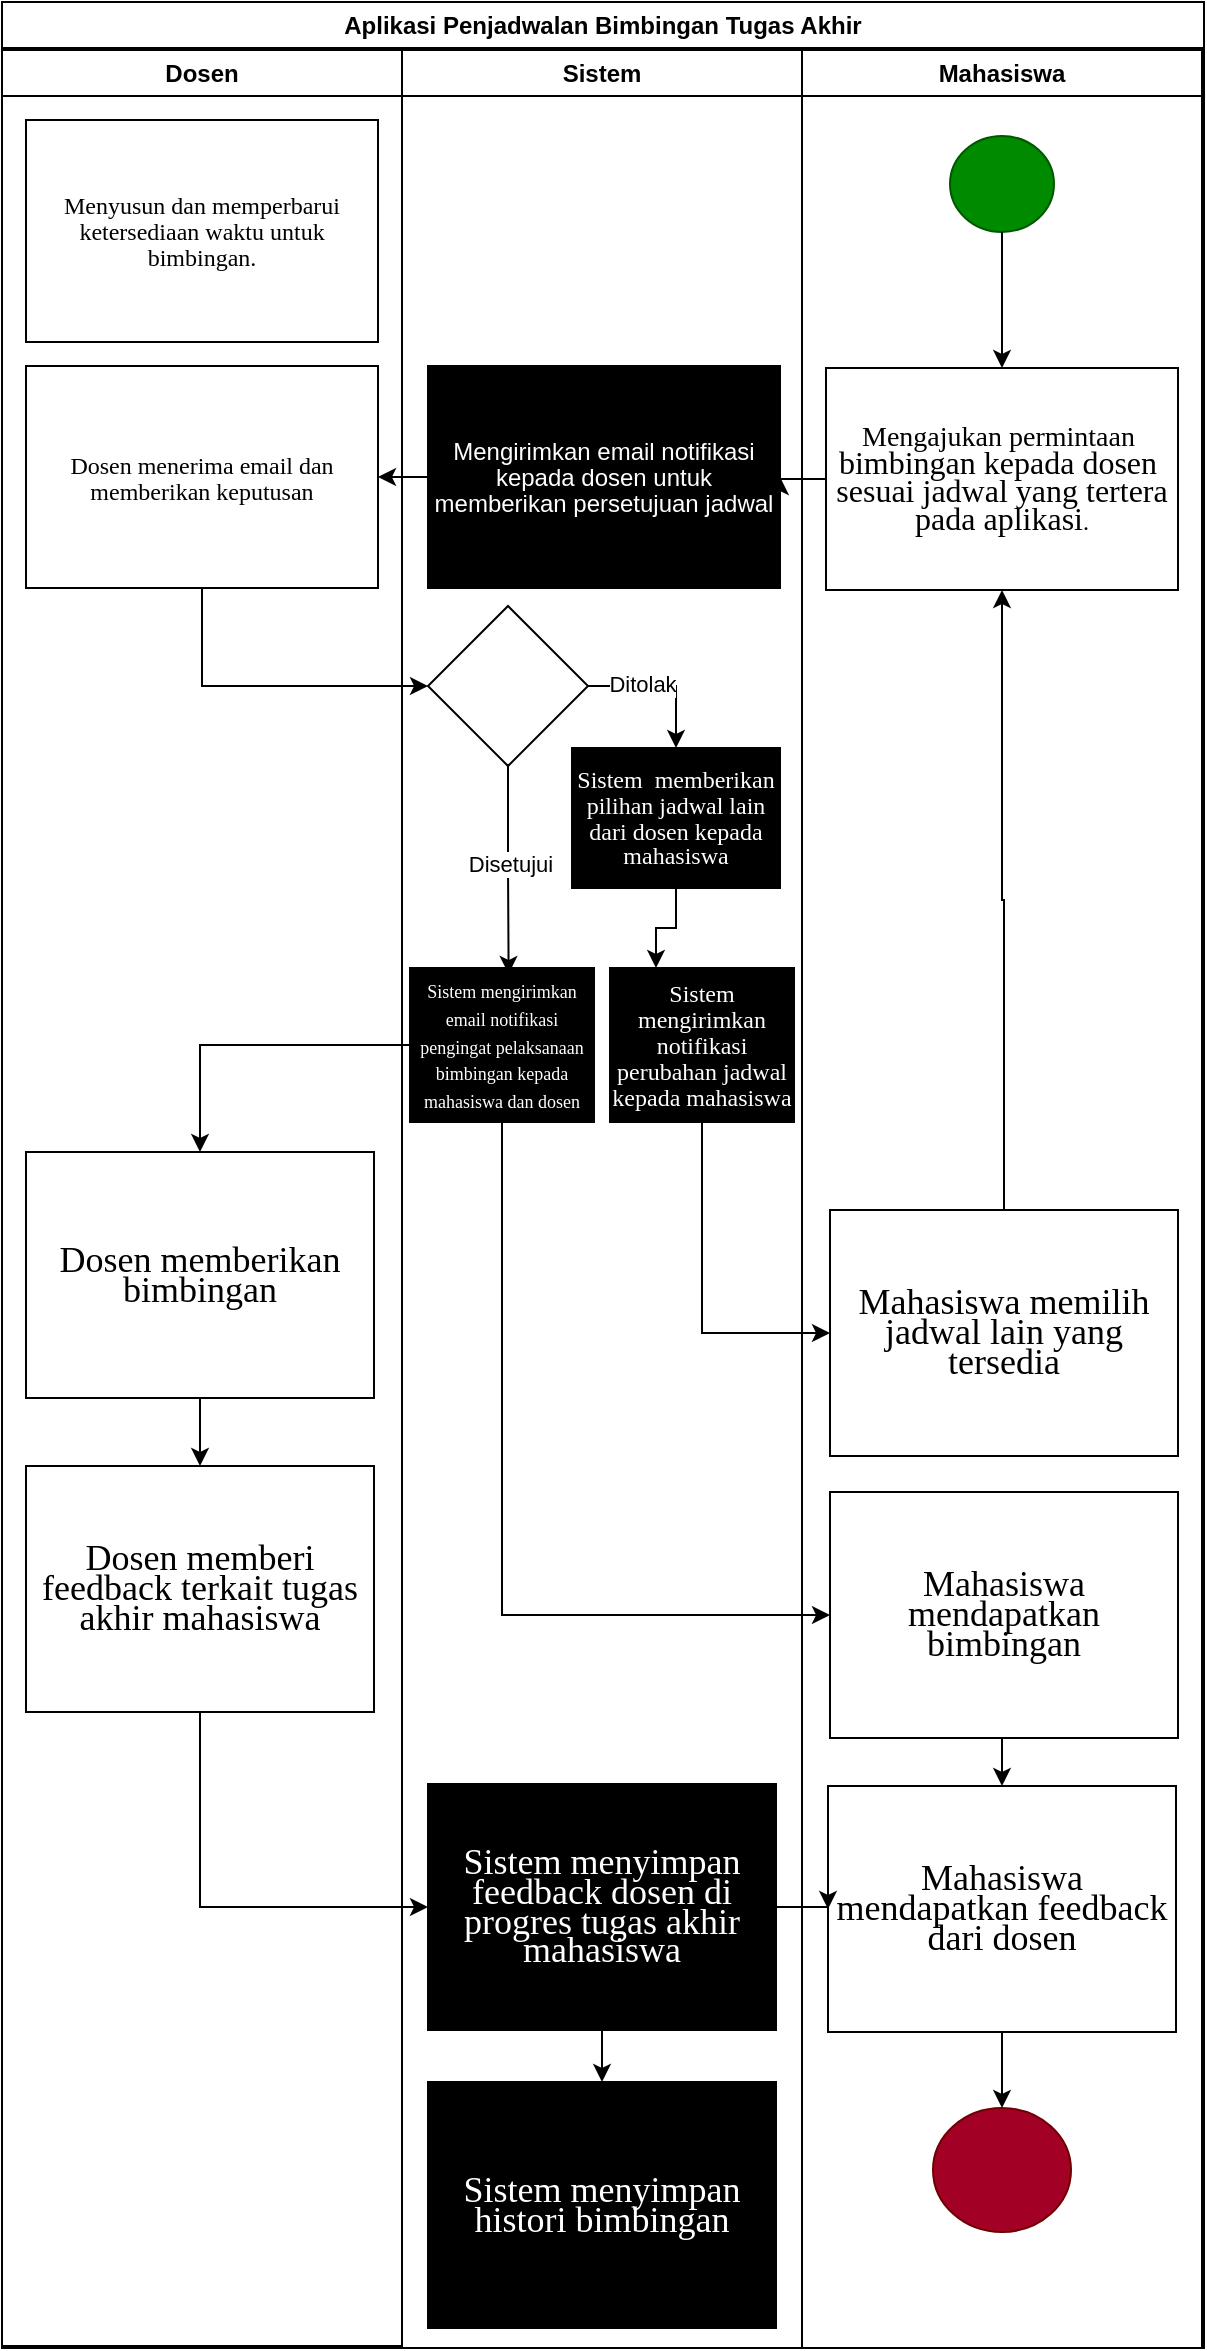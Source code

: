 <mxfile version="24.7.8">
  <diagram id="prtHgNgQTEPvFCAcTncT" name="Page-1">
    <mxGraphModel dx="1360" dy="1773" grid="0" gridSize="10" guides="1" tooltips="1" connect="1" arrows="1" fold="1" page="0" pageScale="1" pageWidth="827" pageHeight="1169" math="0" shadow="0">
      <root>
        <mxCell id="0" />
        <mxCell id="1" parent="0" />
        <mxCell id="b7-il8zMs1ij2m2UJ_VE-8" value="&lt;span style=&quot;text-wrap: nowrap;&quot;&gt;Aplikasi Penjadwalan Bimbingan Tugas Akhir&lt;/span&gt;" style="swimlane;whiteSpace=wrap;html=1;" parent="1" vertex="1">
          <mxGeometry x="-112" y="-814" width="601" height="1173" as="geometry" />
        </mxCell>
        <mxCell id="b7-il8zMs1ij2m2UJ_VE-3" value="Dosen" style="swimlane;whiteSpace=wrap;html=1;" parent="b7-il8zMs1ij2m2UJ_VE-8" vertex="1">
          <mxGeometry y="24" width="200" height="1148" as="geometry" />
        </mxCell>
        <mxCell id="b7-il8zMs1ij2m2UJ_VE-12" value="&lt;div style=&quot;line-height: 108%;&quot;&gt;&lt;span style=&quot;font-family: &amp;quot;Times New Roman&amp;quot;, serif; white-space-collapse: preserve;&quot;&gt;&lt;font style=&quot;font-size: 12px;&quot;&gt;Dosen menerima email dan memberikan keputusan&lt;/font&gt;&lt;/span&gt;&lt;br&gt;&lt;/div&gt;" style="rounded=0;whiteSpace=wrap;html=1;fontFamily=Helvetica;fontSize=12;fontColor=#000000;align=center;" parent="b7-il8zMs1ij2m2UJ_VE-3" vertex="1">
          <mxGeometry x="12" y="158" width="176" height="111" as="geometry" />
        </mxCell>
        <mxCell id="XS0kr6gy-76qUta0voJM-18" style="edgeStyle=orthogonalEdgeStyle;rounded=0;orthogonalLoop=1;jettySize=auto;html=1;exitX=0.5;exitY=1;exitDx=0;exitDy=0;entryX=0.5;entryY=0;entryDx=0;entryDy=0;" parent="b7-il8zMs1ij2m2UJ_VE-3" source="b7-il8zMs1ij2m2UJ_VE-18" target="b7-il8zMs1ij2m2UJ_VE-19" edge="1">
          <mxGeometry relative="1" as="geometry" />
        </mxCell>
        <mxCell id="b7-il8zMs1ij2m2UJ_VE-18" value="&lt;div style=&quot;line-height: 108%;&quot;&gt;&lt;span style=&quot;font-family: &amp;quot;Times New Roman&amp;quot;, serif; text-align: justify; white-space-collapse: preserve;&quot;&gt;&lt;font style=&quot;font-size: 18px;&quot;&gt;Dosen memberikan bimbingan&lt;/font&gt;&lt;/span&gt;&lt;br&gt;&lt;/div&gt;" style="rounded=0;whiteSpace=wrap;html=1;fontFamily=Helvetica;fontSize=12;fontColor=#000000;align=center;" parent="b7-il8zMs1ij2m2UJ_VE-3" vertex="1">
          <mxGeometry x="12" y="551" width="174" height="123" as="geometry" />
        </mxCell>
        <mxCell id="b7-il8zMs1ij2m2UJ_VE-19" value="&lt;div style=&quot;line-height: 108%;&quot;&gt;&lt;span style=&quot;font-family: &amp;quot;Times New Roman&amp;quot;, serif; text-align: justify; white-space-collapse: preserve;&quot;&gt;&lt;font style=&quot;font-size: 18px;&quot;&gt;Dosen memberi feedback terkait tugas akhir mahasiswa&lt;/font&gt;&lt;/span&gt;&lt;br&gt;&lt;/div&gt;" style="rounded=0;whiteSpace=wrap;html=1;fontFamily=Helvetica;fontSize=12;fontColor=#000000;align=center;" parent="b7-il8zMs1ij2m2UJ_VE-3" vertex="1">
          <mxGeometry x="12" y="708" width="174" height="123" as="geometry" />
        </mxCell>
        <mxCell id="b7-il8zMs1ij2m2UJ_VE-26" value="&lt;div style=&quot;line-height: 108%;&quot;&gt;&lt;span style=&quot;font-family: &amp;quot;Times New Roman&amp;quot;, serif; text-align: justify; white-space-collapse: preserve;&quot;&gt;&lt;font style=&quot;font-size: 12px;&quot;&gt;Menyusun dan memperbarui ketersediaan waktu untuk bimbingan.&lt;/font&gt;&lt;/span&gt;&lt;br&gt;&lt;/div&gt;" style="rounded=0;whiteSpace=wrap;html=1;fontFamily=Helvetica;fontSize=12;fontColor=#000000;align=center;" parent="b7-il8zMs1ij2m2UJ_VE-3" vertex="1">
          <mxGeometry x="12" y="35" width="176" height="111" as="geometry" />
        </mxCell>
        <mxCell id="b7-il8zMs1ij2m2UJ_VE-6" value="Sistem" style="swimlane;whiteSpace=wrap;html=1;" parent="b7-il8zMs1ij2m2UJ_VE-8" vertex="1">
          <mxGeometry x="200" y="24" width="200" height="1149" as="geometry" />
        </mxCell>
        <mxCell id="b7-il8zMs1ij2m2UJ_VE-13" value="&lt;div style=&quot;line-height: 108%;&quot;&gt;&lt;font color=&quot;#ffffff&quot; style=&quot;font-size: 12px;&quot;&gt;Mengirimkan email notifikasi kepada dosen untuk memberikan persetujuan jadwal&lt;/font&gt;&lt;br&gt;&lt;/div&gt;" style="rounded=0;whiteSpace=wrap;html=1;fontFamily=Helvetica;fontSize=12;fontColor=#000000;align=center;fillColor=#000000;" parent="b7-il8zMs1ij2m2UJ_VE-6" vertex="1">
          <mxGeometry x="13" y="158" width="176" height="111" as="geometry" />
        </mxCell>
        <mxCell id="XS0kr6gy-76qUta0voJM-16" style="edgeStyle=orthogonalEdgeStyle;rounded=0;orthogonalLoop=1;jettySize=auto;html=1;exitX=0.5;exitY=1;exitDx=0;exitDy=0;entryX=0.25;entryY=0;entryDx=0;entryDy=0;" parent="b7-il8zMs1ij2m2UJ_VE-6" source="b7-il8zMs1ij2m2UJ_VE-15" target="b7-il8zMs1ij2m2UJ_VE-16" edge="1">
          <mxGeometry relative="1" as="geometry" />
        </mxCell>
        <mxCell id="b7-il8zMs1ij2m2UJ_VE-15" value="&lt;div style=&quot;line-height: 108%;&quot;&gt;&lt;span style=&quot;font-family: &amp;quot;Times New Roman&amp;quot;, serif; text-align: justify; white-space-collapse: preserve;&quot;&gt;&lt;font color=&quot;#ffffff&quot; style=&quot;font-size: 12px;&quot;&gt;Sistem  memberikan pilihan jadwal lain dari dosen kepada mahasiswa&lt;/font&gt;&lt;/span&gt;&lt;br&gt;&lt;/div&gt;" style="rounded=0;whiteSpace=wrap;html=1;fontFamily=Helvetica;fontSize=12;fontColor=#000000;align=center;fillColor=#000000;" parent="b7-il8zMs1ij2m2UJ_VE-6" vertex="1">
          <mxGeometry x="85" y="349" width="104" height="70" as="geometry" />
        </mxCell>
        <mxCell id="b7-il8zMs1ij2m2UJ_VE-16" value="&lt;div style=&quot;line-height: 108%;&quot;&gt;&lt;span style=&quot;font-family: &amp;quot;Times New Roman&amp;quot;, serif; text-align: justify; white-space-collapse: preserve;&quot;&gt;&lt;font color=&quot;#ffffff&quot; style=&quot;font-size: 12px;&quot;&gt;Sistem mengirimkan notifikasi perubahan jadwal kepada mahasiswa&lt;/font&gt;&lt;/span&gt;&lt;br&gt;&lt;/div&gt;" style="rounded=0;whiteSpace=wrap;html=1;fontFamily=Helvetica;fontSize=12;fontColor=#000000;align=center;fillColor=#000000;" parent="b7-il8zMs1ij2m2UJ_VE-6" vertex="1">
          <mxGeometry x="104" y="459" width="92" height="77" as="geometry" />
        </mxCell>
        <mxCell id="b7-il8zMs1ij2m2UJ_VE-17" value="&lt;div style=&quot;line-height: 108%;&quot;&gt;&lt;span style=&quot;font-family: &amp;quot;Times New Roman&amp;quot;, serif; text-align: justify; white-space-collapse: preserve;&quot;&gt;&lt;font color=&quot;#ffffff&quot; style=&quot;font-size: 9px;&quot;&gt;Sistem mengirimkan email notifikasi pengingat pelaksanaan bimbingan kepada mahasiswa dan dosen&lt;/font&gt;&lt;/span&gt;&lt;br&gt;&lt;/div&gt;" style="rounded=0;whiteSpace=wrap;html=1;fontFamily=Helvetica;fontSize=12;fontColor=#000000;align=center;fillColor=#000000;" parent="b7-il8zMs1ij2m2UJ_VE-6" vertex="1">
          <mxGeometry x="4" y="459" width="92" height="77" as="geometry" />
        </mxCell>
        <mxCell id="XS0kr6gy-76qUta0voJM-20" style="edgeStyle=orthogonalEdgeStyle;rounded=0;orthogonalLoop=1;jettySize=auto;html=1;exitX=0.5;exitY=1;exitDx=0;exitDy=0;entryX=0.5;entryY=0;entryDx=0;entryDy=0;" parent="b7-il8zMs1ij2m2UJ_VE-6" source="b7-il8zMs1ij2m2UJ_VE-23" target="b7-il8zMs1ij2m2UJ_VE-25" edge="1">
          <mxGeometry relative="1" as="geometry" />
        </mxCell>
        <mxCell id="b7-il8zMs1ij2m2UJ_VE-23" value="&lt;div style=&quot;line-height: 108%;&quot;&gt;&lt;span style=&quot;font-family: &amp;quot;Times New Roman&amp;quot;, serif; white-space-collapse: preserve;&quot;&gt;&lt;font color=&quot;#ffffff&quot; style=&quot;font-size: 18px;&quot;&gt;Sistem menyimpan feedback dosen di progres tugas akhir mahasiswa&lt;/font&gt;&lt;/span&gt;&lt;br&gt;&lt;/div&gt;" style="rounded=0;whiteSpace=wrap;html=1;fontFamily=Helvetica;fontSize=12;fontColor=#000000;align=center;fillColor=#000000;" parent="b7-il8zMs1ij2m2UJ_VE-6" vertex="1">
          <mxGeometry x="13" y="867" width="174" height="123" as="geometry" />
        </mxCell>
        <mxCell id="b7-il8zMs1ij2m2UJ_VE-25" value="&lt;div style=&quot;line-height: 108%;&quot;&gt;&lt;span style=&quot;font-family: &amp;quot;Times New Roman&amp;quot;, serif; white-space-collapse: preserve;&quot;&gt;&lt;font color=&quot;#ffffff&quot; style=&quot;font-size: 18px;&quot;&gt;Sistem menyimpan histori bimbingan&lt;/font&gt;&lt;/span&gt;&lt;br&gt;&lt;/div&gt;" style="rounded=0;whiteSpace=wrap;html=1;fontFamily=Helvetica;fontSize=12;fontColor=#000000;align=center;fillColor=#000000;" parent="b7-il8zMs1ij2m2UJ_VE-6" vertex="1">
          <mxGeometry x="13" y="1016" width="174" height="123" as="geometry" />
        </mxCell>
        <mxCell id="8aITncKkJp_FeT4v7_Ee-1" style="edgeStyle=orthogonalEdgeStyle;rounded=0;orthogonalLoop=1;jettySize=auto;html=1;exitX=1;exitY=0.5;exitDx=0;exitDy=0;entryX=0.5;entryY=0;entryDx=0;entryDy=0;" parent="b7-il8zMs1ij2m2UJ_VE-6" source="XS0kr6gy-76qUta0voJM-5" target="b7-il8zMs1ij2m2UJ_VE-15" edge="1">
          <mxGeometry relative="1" as="geometry" />
        </mxCell>
        <mxCell id="8aITncKkJp_FeT4v7_Ee-4" value="Ditolak" style="edgeLabel;html=1;align=center;verticalAlign=middle;resizable=0;points=[];" parent="8aITncKkJp_FeT4v7_Ee-1" vertex="1" connectable="0">
          <mxGeometry x="-0.299" y="1" relative="1" as="geometry">
            <mxPoint as="offset" />
          </mxGeometry>
        </mxCell>
        <mxCell id="XS0kr6gy-76qUta0voJM-5" value="" style="rhombus;whiteSpace=wrap;html=1;" parent="b7-il8zMs1ij2m2UJ_VE-6" vertex="1">
          <mxGeometry x="13" y="278" width="80" height="80" as="geometry" />
        </mxCell>
        <mxCell id="XS0kr6gy-76qUta0voJM-13" style="edgeStyle=orthogonalEdgeStyle;rounded=0;orthogonalLoop=1;jettySize=auto;html=1;exitX=0.5;exitY=1;exitDx=0;exitDy=0;entryX=0.536;entryY=0.039;entryDx=0;entryDy=0;entryPerimeter=0;" parent="b7-il8zMs1ij2m2UJ_VE-6" source="XS0kr6gy-76qUta0voJM-5" target="b7-il8zMs1ij2m2UJ_VE-17" edge="1">
          <mxGeometry relative="1" as="geometry" />
        </mxCell>
        <mxCell id="8aITncKkJp_FeT4v7_Ee-5" value="Disetujui" style="edgeLabel;html=1;align=center;verticalAlign=middle;resizable=0;points=[];" parent="XS0kr6gy-76qUta0voJM-13" vertex="1" connectable="0">
          <mxGeometry x="-0.042" y="1" relative="1" as="geometry">
            <mxPoint y="-1" as="offset" />
          </mxGeometry>
        </mxCell>
        <mxCell id="b7-il8zMs1ij2m2UJ_VE-9" value="Mahasiswa" style="swimlane;whiteSpace=wrap;html=1;" parent="b7-il8zMs1ij2m2UJ_VE-8" vertex="1">
          <mxGeometry x="400" y="24" width="200" height="1149" as="geometry" />
        </mxCell>
        <mxCell id="b7-il8zMs1ij2m2UJ_VE-14" value="&lt;div style=&quot;line-height: 108%;&quot;&gt;&lt;span style=&quot;font-family: &amp;quot;Times New Roman&amp;quot;, serif; white-space-collapse: preserve;&quot;&gt;&lt;font style=&quot;font-size: 14px;&quot;&gt;Mengajukan permintaan &lt;/font&gt;&lt;/span&gt;&lt;/div&gt;&lt;div style=&quot;line-height: 108%;&quot;&gt;&lt;span style=&quot;font-family: &amp;quot;Times New Roman&amp;quot;, serif; white-space-collapse: preserve;&quot;&gt;&lt;font size=&quot;3&quot; style=&quot;&quot;&gt;bimbingan kepada dosen &lt;/font&gt;&lt;/span&gt;&lt;/div&gt;&lt;div style=&quot;line-height: 108%;&quot;&gt;&lt;span style=&quot;font-family: &amp;quot;Times New Roman&amp;quot;, serif; white-space-collapse: preserve; background-color: initial;&quot;&gt;&lt;font size=&quot;3&quot;&gt;sesuai jadwal yang tertera pada aplikasi&lt;/font&gt;.&lt;/span&gt;&lt;br&gt;&lt;/div&gt;" style="rounded=0;whiteSpace=wrap;html=1;fontFamily=Helvetica;fontSize=12;fontColor=#000000;align=center;" parent="b7-il8zMs1ij2m2UJ_VE-9" vertex="1">
          <mxGeometry x="12" y="159" width="176" height="111" as="geometry" />
        </mxCell>
        <mxCell id="8aITncKkJp_FeT4v7_Ee-2" style="edgeStyle=orthogonalEdgeStyle;rounded=0;orthogonalLoop=1;jettySize=auto;html=1;exitX=0.5;exitY=0;exitDx=0;exitDy=0;entryX=0.5;entryY=1;entryDx=0;entryDy=0;" parent="b7-il8zMs1ij2m2UJ_VE-9" source="b7-il8zMs1ij2m2UJ_VE-20" target="b7-il8zMs1ij2m2UJ_VE-14" edge="1">
          <mxGeometry relative="1" as="geometry" />
        </mxCell>
        <mxCell id="b7-il8zMs1ij2m2UJ_VE-20" value="&lt;div style=&quot;line-height: 108%;&quot;&gt;&lt;span style=&quot;font-family: &amp;quot;Times New Roman&amp;quot;, serif; text-align: justify; white-space-collapse: preserve;&quot;&gt;&lt;font style=&quot;font-size: 18px;&quot;&gt;Mahasiswa memilih jadwal lain yang tersedia&lt;/font&gt;&lt;/span&gt;&lt;br&gt;&lt;/div&gt;" style="rounded=0;whiteSpace=wrap;html=1;fontFamily=Helvetica;fontSize=12;fontColor=#000000;align=center;" parent="b7-il8zMs1ij2m2UJ_VE-9" vertex="1">
          <mxGeometry x="14" y="580" width="174" height="123" as="geometry" />
        </mxCell>
        <mxCell id="XS0kr6gy-76qUta0voJM-23" style="edgeStyle=orthogonalEdgeStyle;rounded=0;orthogonalLoop=1;jettySize=auto;html=1;exitX=0.5;exitY=1;exitDx=0;exitDy=0;entryX=0.5;entryY=0;entryDx=0;entryDy=0;" parent="b7-il8zMs1ij2m2UJ_VE-9" source="b7-il8zMs1ij2m2UJ_VE-21" target="b7-il8zMs1ij2m2UJ_VE-22" edge="1">
          <mxGeometry relative="1" as="geometry" />
        </mxCell>
        <mxCell id="b7-il8zMs1ij2m2UJ_VE-21" value="&lt;div style=&quot;line-height: 108%;&quot;&gt;&lt;span style=&quot;font-family: &amp;quot;Times New Roman&amp;quot;, serif; white-space-collapse: preserve;&quot;&gt;&lt;font style=&quot;font-size: 18px;&quot;&gt;Mahasiswa mendapatkan bimbingan&lt;/font&gt;&lt;/span&gt;&lt;br&gt;&lt;/div&gt;" style="rounded=0;whiteSpace=wrap;html=1;fontFamily=Helvetica;fontSize=12;fontColor=#000000;align=center;" parent="b7-il8zMs1ij2m2UJ_VE-9" vertex="1">
          <mxGeometry x="14" y="721" width="174" height="123" as="geometry" />
        </mxCell>
        <mxCell id="XS0kr6gy-76qUta0voJM-24" style="edgeStyle=orthogonalEdgeStyle;rounded=0;orthogonalLoop=1;jettySize=auto;html=1;exitX=0.5;exitY=1;exitDx=0;exitDy=0;entryX=0.5;entryY=0;entryDx=0;entryDy=0;" parent="b7-il8zMs1ij2m2UJ_VE-9" source="b7-il8zMs1ij2m2UJ_VE-22" target="b7-il8zMs1ij2m2UJ_VE-24" edge="1">
          <mxGeometry relative="1" as="geometry" />
        </mxCell>
        <mxCell id="b7-il8zMs1ij2m2UJ_VE-22" value="&lt;div style=&quot;line-height: 108%;&quot;&gt;&lt;span style=&quot;font-family: &amp;quot;Times New Roman&amp;quot;, serif; white-space-collapse: preserve;&quot;&gt;&lt;font style=&quot;font-size: 18px;&quot;&gt;Mahasiswa mendapatkan feedback dari dosen&lt;/font&gt;&lt;/span&gt;&lt;br&gt;&lt;/div&gt;" style="rounded=0;whiteSpace=wrap;html=1;fontFamily=Helvetica;fontSize=12;fontColor=#000000;align=center;" parent="b7-il8zMs1ij2m2UJ_VE-9" vertex="1">
          <mxGeometry x="13" y="868" width="174" height="123" as="geometry" />
        </mxCell>
        <mxCell id="b7-il8zMs1ij2m2UJ_VE-24" value="" style="ellipse;whiteSpace=wrap;html=1;fontColor=#ffffff;rounded=0;fillColor=#a20025;strokeColor=#6F0000;" parent="b7-il8zMs1ij2m2UJ_VE-9" vertex="1">
          <mxGeometry x="65.5" y="1029" width="69" height="62" as="geometry" />
        </mxCell>
        <mxCell id="b7-il8zMs1ij2m2UJ_VE-10" value="" style="ellipse;whiteSpace=wrap;html=1;fillColor=#008a00;fontColor=#ffffff;strokeColor=#005700;" parent="b7-il8zMs1ij2m2UJ_VE-9" vertex="1">
          <mxGeometry x="74" y="43" width="52" height="48" as="geometry" />
        </mxCell>
        <mxCell id="XS0kr6gy-76qUta0voJM-2" value="" style="endArrow=classic;html=1;rounded=0;exitX=0.5;exitY=1;exitDx=0;exitDy=0;entryX=0.5;entryY=0;entryDx=0;entryDy=0;" parent="b7-il8zMs1ij2m2UJ_VE-9" source="b7-il8zMs1ij2m2UJ_VE-10" target="b7-il8zMs1ij2m2UJ_VE-14" edge="1">
          <mxGeometry width="50" height="50" relative="1" as="geometry">
            <mxPoint x="-217" y="273" as="sourcePoint" />
            <mxPoint x="-174" y="304" as="targetPoint" />
          </mxGeometry>
        </mxCell>
        <mxCell id="XS0kr6gy-76qUta0voJM-4" value="" style="endArrow=classic;html=1;rounded=0;exitX=0;exitY=0.5;exitDx=0;exitDy=0;entryX=1;entryY=0.5;entryDx=0;entryDy=0;" parent="b7-il8zMs1ij2m2UJ_VE-8" source="b7-il8zMs1ij2m2UJ_VE-13" target="b7-il8zMs1ij2m2UJ_VE-12" edge="1">
          <mxGeometry width="50" height="50" relative="1" as="geometry">
            <mxPoint x="422" y="248" as="sourcePoint" />
            <mxPoint x="399" y="248" as="targetPoint" />
          </mxGeometry>
        </mxCell>
        <mxCell id="XS0kr6gy-76qUta0voJM-9" style="edgeStyle=orthogonalEdgeStyle;rounded=0;orthogonalLoop=1;jettySize=auto;html=1;exitX=0.5;exitY=1;exitDx=0;exitDy=0;entryX=0;entryY=0.5;entryDx=0;entryDy=0;" parent="b7-il8zMs1ij2m2UJ_VE-8" source="b7-il8zMs1ij2m2UJ_VE-12" target="XS0kr6gy-76qUta0voJM-5" edge="1">
          <mxGeometry relative="1" as="geometry" />
        </mxCell>
        <mxCell id="XS0kr6gy-76qUta0voJM-14" style="edgeStyle=orthogonalEdgeStyle;rounded=0;orthogonalLoop=1;jettySize=auto;html=1;entryX=0;entryY=0.5;entryDx=0;entryDy=0;" parent="b7-il8zMs1ij2m2UJ_VE-8" source="b7-il8zMs1ij2m2UJ_VE-16" target="b7-il8zMs1ij2m2UJ_VE-20" edge="1">
          <mxGeometry relative="1" as="geometry">
            <mxPoint x="367.103" y="669.103" as="targetPoint" />
            <Array as="points">
              <mxPoint x="350" y="666" />
            </Array>
          </mxGeometry>
        </mxCell>
        <mxCell id="XS0kr6gy-76qUta0voJM-17" style="edgeStyle=orthogonalEdgeStyle;rounded=0;orthogonalLoop=1;jettySize=auto;html=1;exitX=0;exitY=0.5;exitDx=0;exitDy=0;entryX=0.5;entryY=0;entryDx=0;entryDy=0;" parent="b7-il8zMs1ij2m2UJ_VE-8" source="b7-il8zMs1ij2m2UJ_VE-17" target="b7-il8zMs1ij2m2UJ_VE-18" edge="1">
          <mxGeometry relative="1" as="geometry" />
        </mxCell>
        <mxCell id="XS0kr6gy-76qUta0voJM-19" style="edgeStyle=orthogonalEdgeStyle;rounded=0;orthogonalLoop=1;jettySize=auto;html=1;exitX=0.5;exitY=1;exitDx=0;exitDy=0;entryX=0;entryY=0.5;entryDx=0;entryDy=0;" parent="b7-il8zMs1ij2m2UJ_VE-8" source="b7-il8zMs1ij2m2UJ_VE-19" target="b7-il8zMs1ij2m2UJ_VE-23" edge="1">
          <mxGeometry relative="1" as="geometry">
            <mxPoint x="98.818" y="995.909" as="targetPoint" />
          </mxGeometry>
        </mxCell>
        <mxCell id="XS0kr6gy-76qUta0voJM-21" style="edgeStyle=orthogonalEdgeStyle;rounded=0;orthogonalLoop=1;jettySize=auto;html=1;exitX=0.5;exitY=1;exitDx=0;exitDy=0;entryX=0;entryY=0.5;entryDx=0;entryDy=0;" parent="b7-il8zMs1ij2m2UJ_VE-8" source="b7-il8zMs1ij2m2UJ_VE-17" target="b7-il8zMs1ij2m2UJ_VE-21" edge="1">
          <mxGeometry relative="1" as="geometry" />
        </mxCell>
        <mxCell id="XS0kr6gy-76qUta0voJM-22" style="edgeStyle=orthogonalEdgeStyle;rounded=0;orthogonalLoop=1;jettySize=auto;html=1;exitX=1;exitY=0.5;exitDx=0;exitDy=0;entryX=0;entryY=0.5;entryDx=0;entryDy=0;" parent="b7-il8zMs1ij2m2UJ_VE-8" source="b7-il8zMs1ij2m2UJ_VE-23" target="b7-il8zMs1ij2m2UJ_VE-22" edge="1">
          <mxGeometry relative="1" as="geometry" />
        </mxCell>
        <mxCell id="8aITncKkJp_FeT4v7_Ee-3" style="edgeStyle=orthogonalEdgeStyle;rounded=0;orthogonalLoop=1;jettySize=auto;html=1;exitX=0;exitY=0.5;exitDx=0;exitDy=0;entryX=1;entryY=0.5;entryDx=0;entryDy=0;" parent="b7-il8zMs1ij2m2UJ_VE-8" source="b7-il8zMs1ij2m2UJ_VE-14" target="b7-il8zMs1ij2m2UJ_VE-13" edge="1">
          <mxGeometry relative="1" as="geometry" />
        </mxCell>
      </root>
    </mxGraphModel>
  </diagram>
</mxfile>
